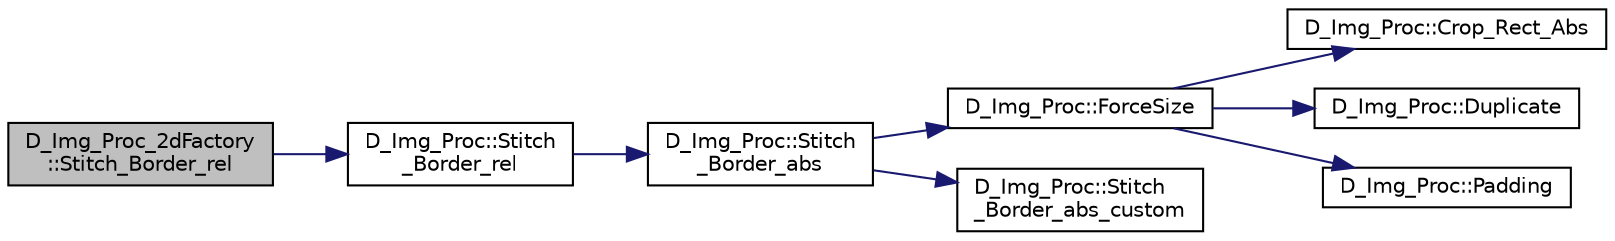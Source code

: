 digraph "D_Img_Proc_2dFactory::Stitch_Border_rel"
{
 // LATEX_PDF_SIZE
  edge [fontname="Helvetica",fontsize="10",labelfontname="Helvetica",labelfontsize="10"];
  node [fontname="Helvetica",fontsize="10",shape=record];
  rankdir="LR";
  Node1 [label="D_Img_Proc_2dFactory\l::Stitch_Border_rel",height=0.2,width=0.4,color="black", fillcolor="grey75", style="filled", fontcolor="black",tooltip=" "];
  Node1 -> Node2 [color="midnightblue",fontsize="10",style="solid"];
  Node2 [label="D_Img_Proc::Stitch\l_Border_rel",height=0.2,width=0.4,color="black", fillcolor="white", style="filled",URL="$class_d___img___proc.html#ac8bd5b72f410325b6b050a0c8538bc70",tooltip=" "];
  Node2 -> Node3 [color="midnightblue",fontsize="10",style="solid"];
  Node3 [label="D_Img_Proc::Stitch\l_Border_abs",height=0.2,width=0.4,color="black", fillcolor="white", style="filled",URL="$class_d___img___proc.html#a3f539429f39b1f1561acd7fcf98907ca",tooltip=" "];
  Node3 -> Node4 [color="midnightblue",fontsize="10",style="solid"];
  Node4 [label="D_Img_Proc::ForceSize",height=0.2,width=0.4,color="black", fillcolor="white", style="filled",URL="$class_d___img___proc.html#ac9f67126d0a420b9750f725b7e4d6295",tooltip=" "];
  Node4 -> Node5 [color="midnightblue",fontsize="10",style="solid"];
  Node5 [label="D_Img_Proc::Crop_Rect_Abs",height=0.2,width=0.4,color="black", fillcolor="white", style="filled",URL="$class_d___img___proc.html#a7d8de715a15ff62db57fdc8a2d86809f",tooltip=" "];
  Node4 -> Node6 [color="midnightblue",fontsize="10",style="solid"];
  Node6 [label="D_Img_Proc::Duplicate",height=0.2,width=0.4,color="black", fillcolor="white", style="filled",URL="$class_d___img___proc.html#ae211633bc292fe33bb171bd38d4dd110",tooltip=" "];
  Node4 -> Node7 [color="midnightblue",fontsize="10",style="solid"];
  Node7 [label="D_Img_Proc::Padding",height=0.2,width=0.4,color="black", fillcolor="white", style="filled",URL="$class_d___img___proc.html#a722d985072ba953a6fc7cfa100a0eaaf",tooltip=" "];
  Node3 -> Node8 [color="midnightblue",fontsize="10",style="solid"];
  Node8 [label="D_Img_Proc::Stitch\l_Border_abs_custom",height=0.2,width=0.4,color="black", fillcolor="white", style="filled",URL="$class_d___img___proc.html#a23fcb1c971eff58bfa3386e7a0f7588f",tooltip=" "];
}
